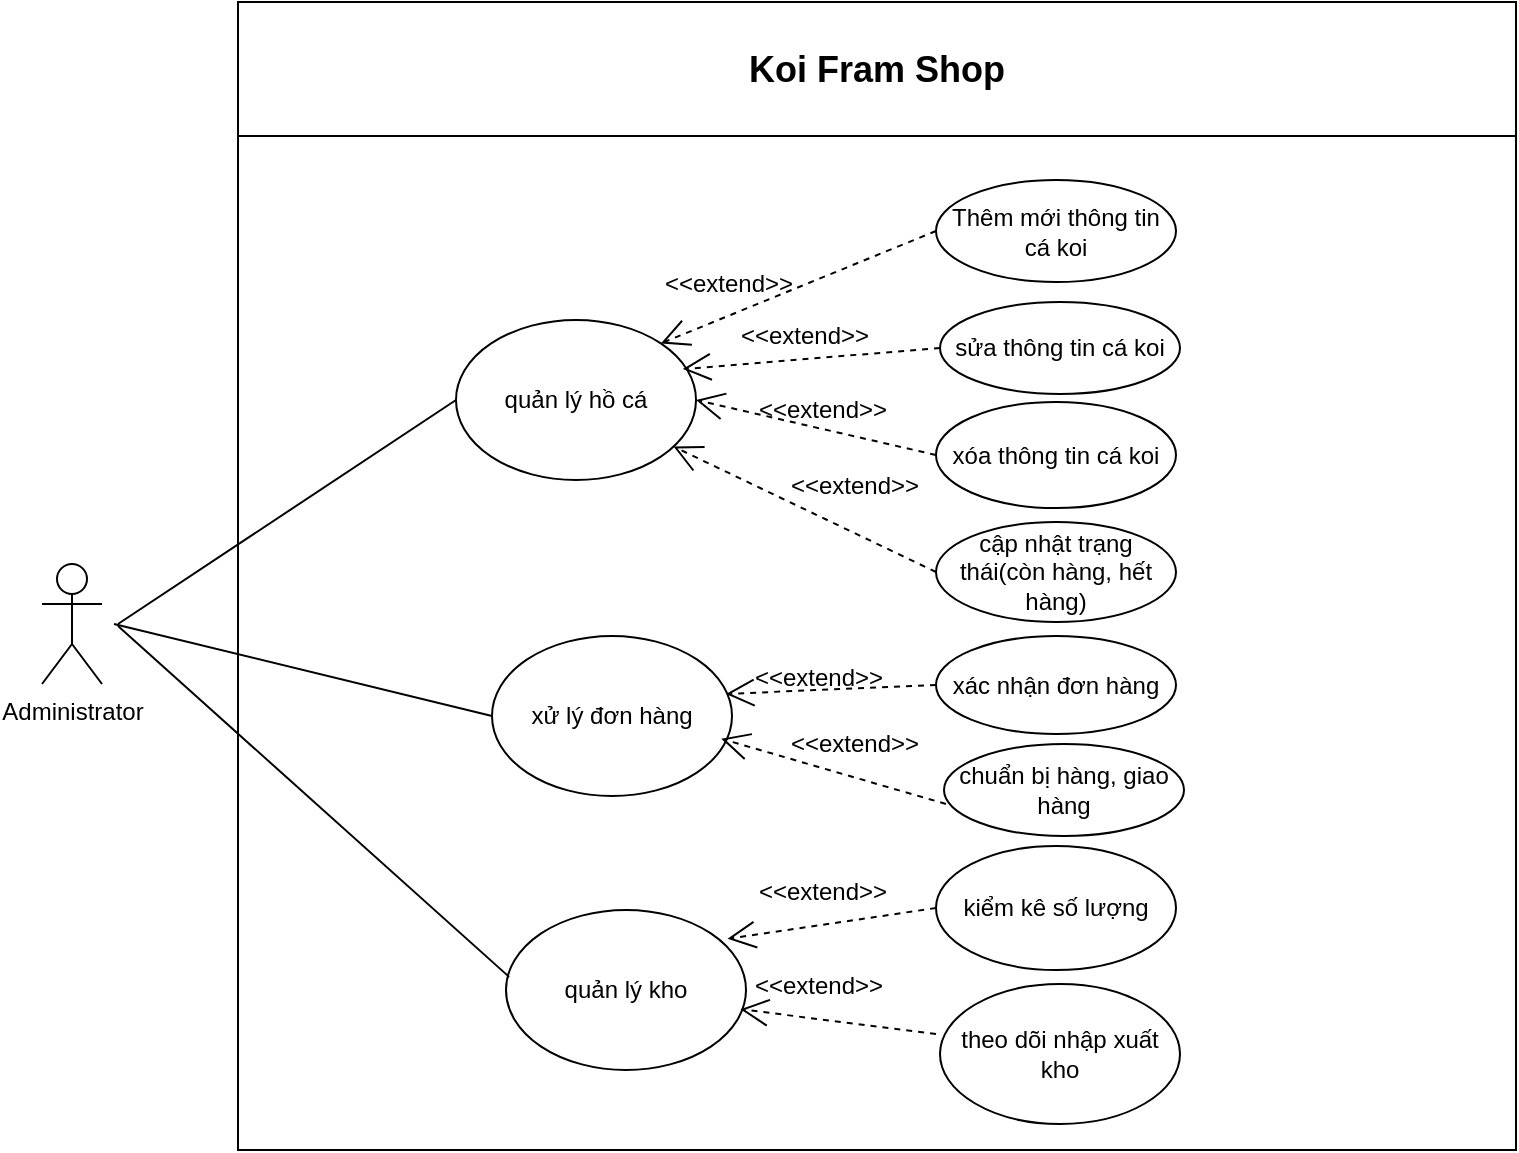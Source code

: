 <mxfile version="25.0.3">
  <diagram name="Trang-1" id="bYZFkdFEKhYqt-1y6e09">
    <mxGraphModel grid="0" page="0" gridSize="10" guides="1" tooltips="1" connect="1" arrows="1" fold="1" pageScale="1" pageWidth="827" pageHeight="1169" math="0" shadow="0">
      <root>
        <mxCell id="0" />
        <mxCell id="1" parent="0" />
        <mxCell id="i_tsb9h0ke1adV2tE7oU-1" value="Administrator" style="shape=umlActor;verticalLabelPosition=bottom;verticalAlign=top;html=1;" vertex="1" parent="1">
          <mxGeometry x="-168" y="257" width="30" height="60" as="geometry" />
        </mxCell>
        <mxCell id="i_tsb9h0ke1adV2tE7oU-2" value="&lt;span style=&quot;font-size: 18px;&quot;&gt;Koi Fram Shop&lt;/span&gt;" style="swimlane;whiteSpace=wrap;html=1;startSize=67;" vertex="1" parent="1">
          <mxGeometry x="-70" y="-24" width="639" height="574" as="geometry" />
        </mxCell>
        <mxCell id="i_tsb9h0ke1adV2tE7oU-3" value="quản lý hồ cá" style="ellipse;whiteSpace=wrap;html=1;" vertex="1" parent="i_tsb9h0ke1adV2tE7oU-2">
          <mxGeometry x="109" y="159" width="120" height="80" as="geometry" />
        </mxCell>
        <mxCell id="i_tsb9h0ke1adV2tE7oU-4" value="xử lý đơn hàng" style="ellipse;whiteSpace=wrap;html=1;" vertex="1" parent="i_tsb9h0ke1adV2tE7oU-2">
          <mxGeometry x="127" y="317" width="120" height="80" as="geometry" />
        </mxCell>
        <mxCell id="i_tsb9h0ke1adV2tE7oU-5" value="quản lý kho" style="ellipse;whiteSpace=wrap;html=1;" vertex="1" parent="i_tsb9h0ke1adV2tE7oU-2">
          <mxGeometry x="134" y="454" width="120" height="80" as="geometry" />
        </mxCell>
        <mxCell id="i_tsb9h0ke1adV2tE7oU-6" value="Thêm mới thông tin cá koi" style="ellipse;whiteSpace=wrap;html=1;" vertex="1" parent="i_tsb9h0ke1adV2tE7oU-2">
          <mxGeometry x="349" y="89" width="120" height="51" as="geometry" />
        </mxCell>
        <mxCell id="i_tsb9h0ke1adV2tE7oU-7" value="sửa thông tin cá koi" style="ellipse;whiteSpace=wrap;html=1;" vertex="1" parent="i_tsb9h0ke1adV2tE7oU-2">
          <mxGeometry x="351" y="150" width="120" height="46" as="geometry" />
        </mxCell>
        <mxCell id="i_tsb9h0ke1adV2tE7oU-8" value="xóa thông tin cá koi" style="ellipse;whiteSpace=wrap;html=1;" vertex="1" parent="i_tsb9h0ke1adV2tE7oU-2">
          <mxGeometry x="349" y="200" width="120" height="53" as="geometry" />
        </mxCell>
        <mxCell id="i_tsb9h0ke1adV2tE7oU-9" value="cập nhật trạng thái(còn hàng, hết hàng)" style="ellipse;whiteSpace=wrap;html=1;" vertex="1" parent="i_tsb9h0ke1adV2tE7oU-2">
          <mxGeometry x="349" y="260" width="120" height="50" as="geometry" />
        </mxCell>
        <mxCell id="i_tsb9h0ke1adV2tE7oU-10" value="xác nhận đơn hàng" style="ellipse;whiteSpace=wrap;html=1;" vertex="1" parent="i_tsb9h0ke1adV2tE7oU-2">
          <mxGeometry x="349" y="317" width="120" height="49" as="geometry" />
        </mxCell>
        <mxCell id="i_tsb9h0ke1adV2tE7oU-11" value="chuẩn bị hàng, giao hàng" style="ellipse;whiteSpace=wrap;html=1;" vertex="1" parent="i_tsb9h0ke1adV2tE7oU-2">
          <mxGeometry x="353" y="371" width="120" height="46" as="geometry" />
        </mxCell>
        <mxCell id="i_tsb9h0ke1adV2tE7oU-12" value="kiểm kê số lượng" style="ellipse;whiteSpace=wrap;html=1;" vertex="1" parent="i_tsb9h0ke1adV2tE7oU-2">
          <mxGeometry x="349" y="422" width="120" height="62" as="geometry" />
        </mxCell>
        <mxCell id="i_tsb9h0ke1adV2tE7oU-13" value="theo dõi nhập xuất kho" style="ellipse;whiteSpace=wrap;html=1;" vertex="1" parent="i_tsb9h0ke1adV2tE7oU-2">
          <mxGeometry x="351" y="491" width="120" height="70" as="geometry" />
        </mxCell>
        <mxCell id="i_tsb9h0ke1adV2tE7oU-17" value="" style="endArrow=open;endSize=12;dashed=1;html=1;rounded=0;exitX=0;exitY=0.5;exitDx=0;exitDy=0;entryX=1;entryY=0;entryDx=0;entryDy=0;" edge="1" parent="i_tsb9h0ke1adV2tE7oU-2" source="i_tsb9h0ke1adV2tE7oU-6" target="i_tsb9h0ke1adV2tE7oU-3">
          <mxGeometry width="160" relative="1" as="geometry">
            <mxPoint x="215.0" y="176" as="sourcePoint" />
            <mxPoint x="393.96" y="288.76" as="targetPoint" />
          </mxGeometry>
        </mxCell>
        <mxCell id="i_tsb9h0ke1adV2tE7oU-18" value="" style="endArrow=open;endSize=12;dashed=1;html=1;rounded=0;entryX=0.945;entryY=0.307;entryDx=0;entryDy=0;exitX=0;exitY=0.5;exitDx=0;exitDy=0;entryPerimeter=0;" edge="1" parent="i_tsb9h0ke1adV2tE7oU-2" source="i_tsb9h0ke1adV2tE7oU-7" target="i_tsb9h0ke1adV2tE7oU-3">
          <mxGeometry width="160" relative="1" as="geometry">
            <mxPoint x="236" y="184" as="sourcePoint" />
            <mxPoint x="359" y="125" as="targetPoint" />
          </mxGeometry>
        </mxCell>
        <mxCell id="i_tsb9h0ke1adV2tE7oU-47" value="" style="endArrow=open;endSize=12;dashed=1;html=1;rounded=0;entryX=1;entryY=0.5;entryDx=0;entryDy=0;exitX=0;exitY=0.5;exitDx=0;exitDy=0;" edge="1" parent="i_tsb9h0ke1adV2tE7oU-2" source="i_tsb9h0ke1adV2tE7oU-8" target="i_tsb9h0ke1adV2tE7oU-3">
          <mxGeometry width="160" relative="1" as="geometry">
            <mxPoint x="255" y="227" as="sourcePoint" />
            <mxPoint x="361" y="183" as="targetPoint" />
          </mxGeometry>
        </mxCell>
        <mxCell id="i_tsb9h0ke1adV2tE7oU-48" value="" style="endArrow=open;endSize=12;dashed=1;html=1;rounded=0;exitX=0;exitY=0.5;exitDx=0;exitDy=0;" edge="1" parent="i_tsb9h0ke1adV2tE7oU-2" source="i_tsb9h0ke1adV2tE7oU-9" target="i_tsb9h0ke1adV2tE7oU-3">
          <mxGeometry width="160" relative="1" as="geometry">
            <mxPoint x="257" y="255" as="sourcePoint" />
            <mxPoint x="371" y="193" as="targetPoint" />
          </mxGeometry>
        </mxCell>
        <mxCell id="i_tsb9h0ke1adV2tE7oU-50" value="" style="endArrow=open;endSize=12;dashed=1;html=1;rounded=0;exitX=0;exitY=0.5;exitDx=0;exitDy=0;entryX=0.975;entryY=0.362;entryDx=0;entryDy=0;entryPerimeter=0;" edge="1" parent="i_tsb9h0ke1adV2tE7oU-2" source="i_tsb9h0ke1adV2tE7oU-10" target="i_tsb9h0ke1adV2tE7oU-4">
          <mxGeometry width="160" relative="1" as="geometry">
            <mxPoint x="223" y="214" as="sourcePoint" />
            <mxPoint x="359" y="201" as="targetPoint" />
          </mxGeometry>
        </mxCell>
        <mxCell id="i_tsb9h0ke1adV2tE7oU-53" value="" style="endArrow=open;endSize=12;dashed=1;html=1;rounded=0;entryX=0.027;entryY=0.946;entryDx=0;entryDy=0;entryPerimeter=0;" edge="1" parent="i_tsb9h0ke1adV2tE7oU-2" target="i_tsb9h0ke1adV2tE7oU-65">
          <mxGeometry width="160" relative="1" as="geometry">
            <mxPoint x="349" y="516" as="sourcePoint" />
            <mxPoint x="389" y="231" as="targetPoint" />
          </mxGeometry>
        </mxCell>
        <mxCell id="i_tsb9h0ke1adV2tE7oU-52" value="" style="endArrow=open;endSize=12;dashed=1;html=1;rounded=0;entryX=0.923;entryY=0.18;entryDx=0;entryDy=0;entryPerimeter=0;exitX=0;exitY=0.5;exitDx=0;exitDy=0;" edge="1" parent="i_tsb9h0ke1adV2tE7oU-2" source="i_tsb9h0ke1adV2tE7oU-12" target="i_tsb9h0ke1adV2tE7oU-5">
          <mxGeometry width="160" relative="1" as="geometry">
            <mxPoint x="214" y="448" as="sourcePoint" />
            <mxPoint x="345" y="449" as="targetPoint" />
          </mxGeometry>
        </mxCell>
        <mxCell id="i_tsb9h0ke1adV2tE7oU-56" value="&amp;lt;&amp;lt;extend&amp;gt;&amp;gt;" style="text;html=1;align=center;verticalAlign=middle;resizable=0;points=[];autosize=1;strokeColor=none;fillColor=none;" vertex="1" parent="i_tsb9h0ke1adV2tE7oU-2">
          <mxGeometry x="242" y="154" width="82" height="26" as="geometry" />
        </mxCell>
        <mxCell id="i_tsb9h0ke1adV2tE7oU-57" value="&amp;lt;&amp;lt;extend&amp;gt;&amp;gt;" style="text;html=1;align=center;verticalAlign=middle;resizable=0;points=[];autosize=1;strokeColor=none;fillColor=none;" vertex="1" parent="i_tsb9h0ke1adV2tE7oU-2">
          <mxGeometry x="249" y="325" width="82" height="26" as="geometry" />
        </mxCell>
        <mxCell id="i_tsb9h0ke1adV2tE7oU-61" value="&amp;lt;&amp;lt;extend&amp;gt;&amp;gt;" style="text;html=1;align=center;verticalAlign=middle;resizable=0;points=[];autosize=1;strokeColor=none;fillColor=none;" vertex="1" parent="i_tsb9h0ke1adV2tE7oU-2">
          <mxGeometry x="267" y="229" width="82" height="26" as="geometry" />
        </mxCell>
        <mxCell id="i_tsb9h0ke1adV2tE7oU-55" value="&amp;lt;&amp;lt;extend&amp;gt;&amp;gt;" style="text;html=1;align=center;verticalAlign=middle;resizable=0;points=[];autosize=1;strokeColor=none;fillColor=none;" vertex="1" parent="i_tsb9h0ke1adV2tE7oU-2">
          <mxGeometry x="204" y="128" width="82" height="26" as="geometry" />
        </mxCell>
        <mxCell id="i_tsb9h0ke1adV2tE7oU-59" value="&amp;lt;&amp;lt;extend&amp;gt;&amp;gt;" style="text;html=1;align=center;verticalAlign=middle;resizable=0;points=[];autosize=1;strokeColor=none;fillColor=none;" vertex="1" parent="i_tsb9h0ke1adV2tE7oU-2">
          <mxGeometry x="251" y="191" width="82" height="26" as="geometry" />
        </mxCell>
        <mxCell id="i_tsb9h0ke1adV2tE7oU-62" value="&amp;lt;&amp;lt;extend&amp;gt;&amp;gt;" style="text;html=1;align=center;verticalAlign=middle;resizable=0;points=[];autosize=1;strokeColor=none;fillColor=none;" vertex="1" parent="i_tsb9h0ke1adV2tE7oU-2">
          <mxGeometry x="267" y="358" width="82" height="26" as="geometry" />
        </mxCell>
        <mxCell id="ONON0Z0Q7UPNdec3rAza-4" value="" style="endArrow=open;endSize=12;dashed=1;html=1;rounded=0;entryX=0.955;entryY=0.642;entryDx=0;entryDy=0;entryPerimeter=0;" edge="1" parent="i_tsb9h0ke1adV2tE7oU-2" target="i_tsb9h0ke1adV2tE7oU-4">
          <mxGeometry width="160" relative="1" as="geometry">
            <mxPoint x="354" y="401" as="sourcePoint" />
            <mxPoint x="248" y="401" as="targetPoint" />
          </mxGeometry>
        </mxCell>
        <mxCell id="i_tsb9h0ke1adV2tE7oU-14" value="" style="endArrow=none;html=1;rounded=0;entryX=0;entryY=0.5;entryDx=0;entryDy=0;" edge="1" parent="1" target="i_tsb9h0ke1adV2tE7oU-3">
          <mxGeometry width="50" height="50" relative="1" as="geometry">
            <mxPoint x="-130" y="287" as="sourcePoint" />
            <mxPoint x="246" y="233" as="targetPoint" />
          </mxGeometry>
        </mxCell>
        <mxCell id="i_tsb9h0ke1adV2tE7oU-15" value="" style="endArrow=none;html=1;rounded=0;entryX=0;entryY=0.5;entryDx=0;entryDy=0;" edge="1" parent="1" target="i_tsb9h0ke1adV2tE7oU-4">
          <mxGeometry width="50" height="50" relative="1" as="geometry">
            <mxPoint x="-132" y="287" as="sourcePoint" />
            <mxPoint x="246" y="233" as="targetPoint" />
          </mxGeometry>
        </mxCell>
        <mxCell id="i_tsb9h0ke1adV2tE7oU-16" value="" style="endArrow=none;html=1;rounded=0;entryX=0.013;entryY=0.418;entryDx=0;entryDy=0;entryPerimeter=0;" edge="1" parent="1" target="i_tsb9h0ke1adV2tE7oU-5">
          <mxGeometry width="50" height="50" relative="1" as="geometry">
            <mxPoint x="-130" y="288" as="sourcePoint" />
            <mxPoint x="246" y="233" as="targetPoint" />
          </mxGeometry>
        </mxCell>
        <mxCell id="i_tsb9h0ke1adV2tE7oU-64" value="&amp;lt;&amp;lt;extend&amp;gt;&amp;gt;" style="text;html=1;align=center;verticalAlign=middle;resizable=0;points=[];autosize=1;strokeColor=none;fillColor=none;" vertex="1" parent="1">
          <mxGeometry x="181" y="408" width="82" height="26" as="geometry" />
        </mxCell>
        <mxCell id="i_tsb9h0ke1adV2tE7oU-65" value="&amp;lt;&amp;lt;extend&amp;gt;&amp;gt;" style="text;html=1;align=center;verticalAlign=middle;resizable=0;points=[];autosize=1;strokeColor=none;fillColor=none;" vertex="1" parent="1">
          <mxGeometry x="179" y="455" width="82" height="26" as="geometry" />
        </mxCell>
      </root>
    </mxGraphModel>
  </diagram>
</mxfile>
